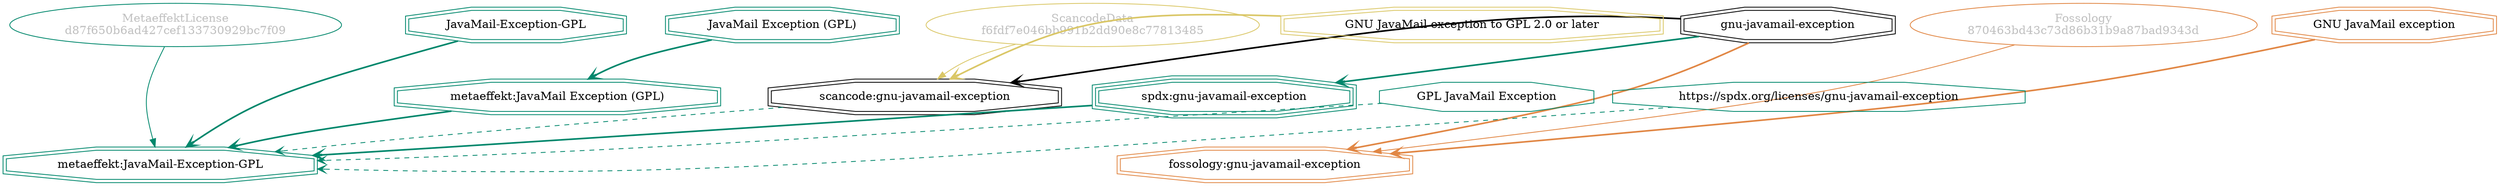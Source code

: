 strict digraph {
    node [shape=box];
    graph [splines=curved];
    16030 [label="ScancodeData\nf6fdf7e046bb991b2dd90e8c77813485"
          ,fontcolor=gray
          ,color="#dac767"
          ,fillcolor="beige;1"
          ,shape=ellipse];
    16031 [label="scancode:gnu-javamail-exception"
          ,shape=doubleoctagon];
    16032 [label="gnu-javamail-exception"
          ,shape=doubleoctagon];
    16033 [label="GNU JavaMail exception to GPL 2.0 or later"
          ,color="#dac767"
          ,shape=doubleoctagon];
    27542 [label="Fossology\n870463bd43c73d86b31b9a87bad9343d"
          ,fontcolor=gray
          ,color="#e18745"
          ,fillcolor="beige;1"
          ,shape=ellipse];
    27543 [label="fossology:gnu-javamail-exception"
          ,color="#e18745"
          ,shape=doubleoctagon];
    27544 [label="GNU JavaMail exception"
          ,color="#e18745"
          ,shape=doubleoctagon];
    44024 [label="MetaeffektLicense\nd87f650b6ad427cef133730929bc7f09"
          ,fontcolor=gray
          ,color="#00876c"
          ,fillcolor="beige;1"
          ,shape=ellipse];
    44025 [label="metaeffekt:JavaMail-Exception-GPL"
          ,color="#00876c"
          ,shape=doubleoctagon];
    44026 [label="JavaMail-Exception-GPL"
          ,color="#00876c"
          ,shape=doubleoctagon];
    44027 [label="metaeffekt:JavaMail Exception (GPL)"
          ,color="#00876c"
          ,shape=doubleoctagon];
    44028 [label="JavaMail Exception (GPL)"
          ,color="#00876c"
          ,shape=doubleoctagon];
    44029 [label="spdx:gnu-javamail-exception"
          ,color="#00876c"
          ,shape=tripleoctagon];
    44030 [label="GPL JavaMail Exception"
          ,color="#00876c"
          ,shape=octagon];
    44031 [label="https://spdx.org/licenses/gnu-javamail-exception"
          ,color="#00876c"
          ,shape=octagon];
    16030 -> 16031 [weight=0.5
                   ,color="#dac767"];
    16031 -> 44025 [style=dashed
                   ,arrowhead=vee
                   ,weight=0.5
                   ,color="#00876c"];
    16032 -> 16031 [style=bold
                   ,arrowhead=vee
                   ,weight=0.7];
    16032 -> 27543 [style=bold
                   ,arrowhead=vee
                   ,weight=0.7
                   ,color="#e18745"];
    16032 -> 44029 [style=bold
                   ,arrowhead=vee
                   ,weight=0.7
                   ,color="#00876c"];
    16033 -> 16031 [style=bold
                   ,arrowhead=vee
                   ,weight=0.7
                   ,color="#dac767"];
    27542 -> 27543 [weight=0.5
                   ,color="#e18745"];
    27544 -> 27543 [style=bold
                   ,arrowhead=vee
                   ,weight=0.7
                   ,color="#e18745"];
    44024 -> 44025 [weight=0.5
                   ,color="#00876c"];
    44026 -> 44025 [style=bold
                   ,arrowhead=vee
                   ,weight=0.7
                   ,color="#00876c"];
    44027 -> 44025 [style=bold
                   ,arrowhead=vee
                   ,weight=0.7
                   ,color="#00876c"];
    44028 -> 44027 [style=bold
                   ,arrowhead=vee
                   ,weight=0.7
                   ,color="#00876c"];
    44029 -> 44025 [style=bold
                   ,arrowhead=vee
                   ,weight=0.7
                   ,color="#00876c"];
    44030 -> 44025 [style=dashed
                   ,arrowhead=vee
                   ,weight=0.5
                   ,color="#00876c"];
    44031 -> 44025 [style=dashed
                   ,arrowhead=vee
                   ,weight=0.5
                   ,color="#00876c"];
}
